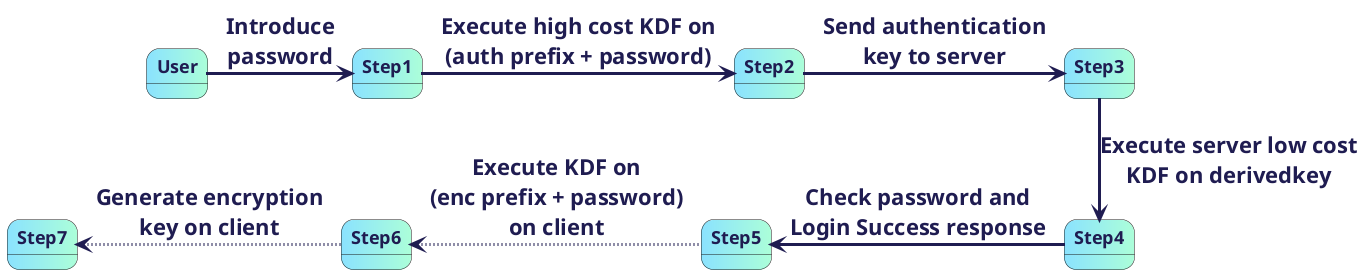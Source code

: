 @startuml basicFlowV2

skinparam state {
    FontColor 1f1c51
    FontSize 18
    FontStyle bold
    BackgroundColor #8be3ff|acffd9
    ArrowThickness 3
    ArrowColor 1f1c51
    ClassFontColor red
    arrow {
        FontSize 22
        LineColor Blue
        FontColor 1f1c51
        FontStyle bold
        FontName Arial
    }
}

State User
State Step1
State Step2
State Step3
State Step4
State Step5
State Step6
State Step7

User -right-> Step1: <b>Introduce\n<b>password
Step1 -right-> Step2: <b>Execute high cost KDF on\n<b>(auth prefix + password)
Step2 -right-> Step3: <b>Send authentication\nkey to server
Step3 -down-> Step4: <b>Execute server low cost\n<b>KDF on derivedkey
Step4 -left-> Step5: <b>Check password and\n<b>Login Success response
Step5 -left[dotted]-> Step6: <b>Execute KDF on\n<b>(enc prefix + password)\n<b>on client
Step6 -left[dotted]-> Step7: <b>Generate encryption\n<b>key on client

@enduml